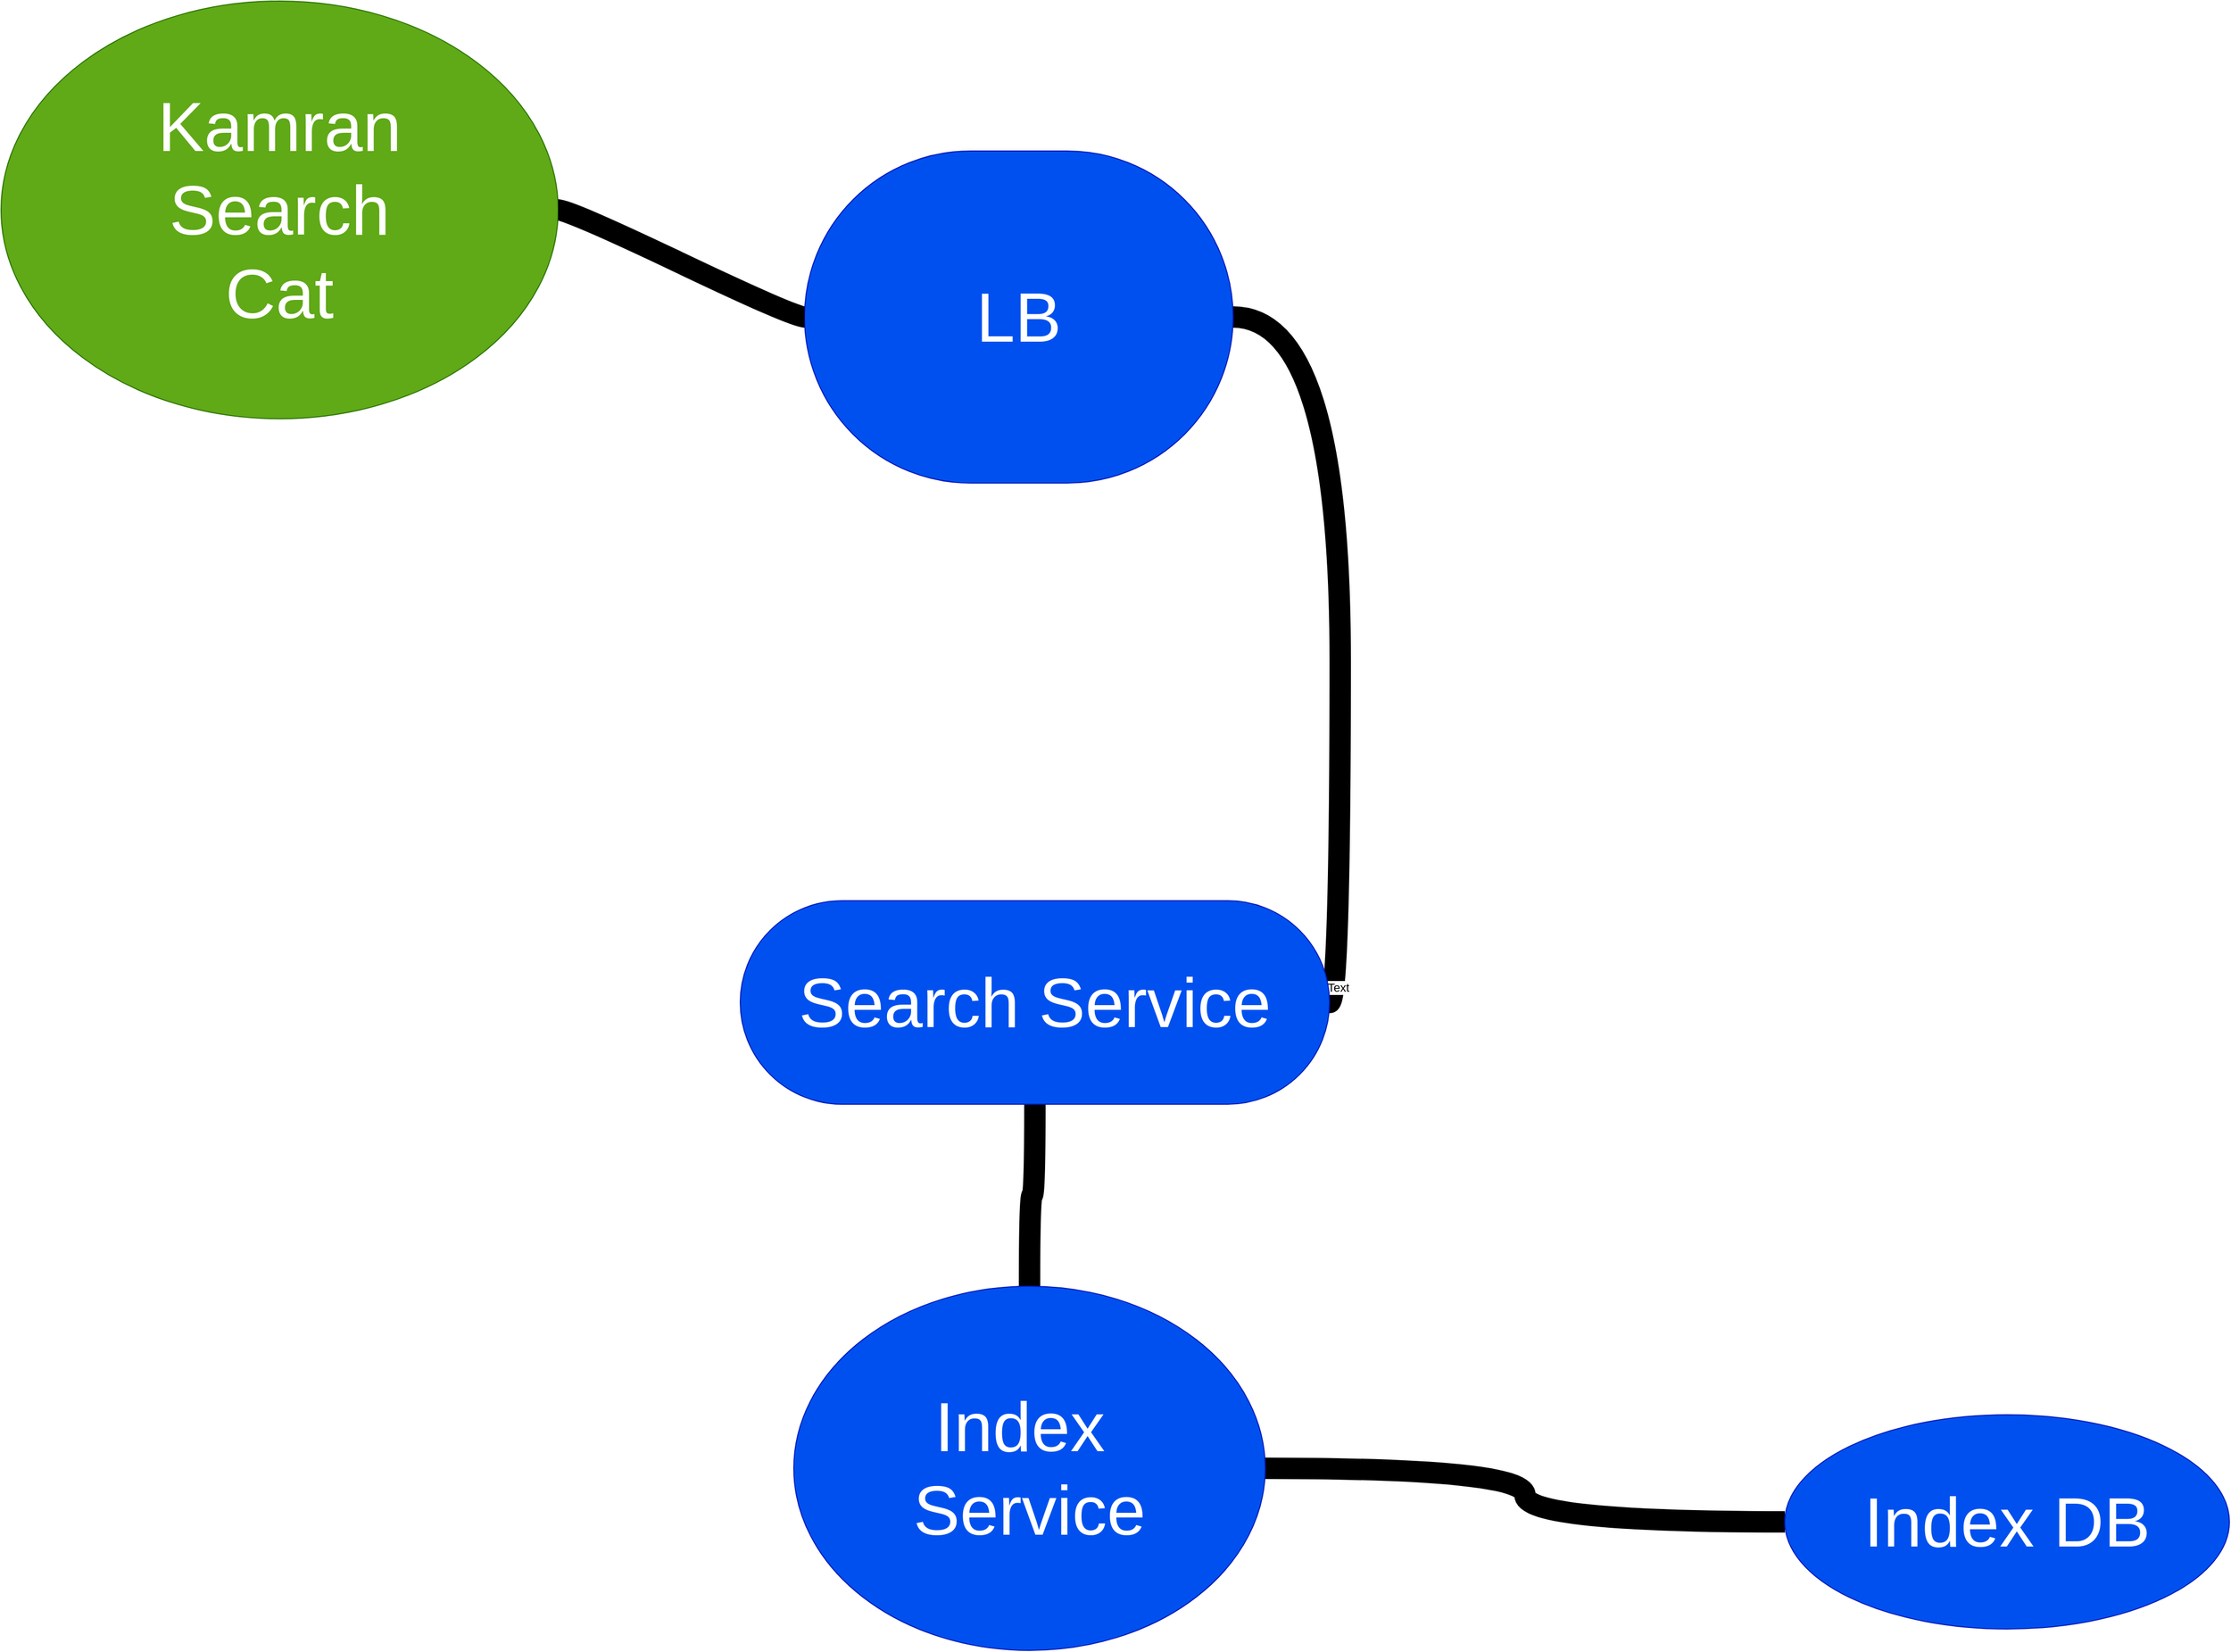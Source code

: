 <mxfile version="27.0.5">
  <diagram name="Page-1" id="BpFGBteJm46t_yusKqQ4">
    <mxGraphModel dx="3576" dy="3028" grid="1" gridSize="10" guides="1" tooltips="1" connect="1" arrows="1" fold="1" page="1" pageScale="1" pageWidth="3000" pageHeight="3000" math="0" shadow="0">
      <root>
        <mxCell id="0" />
        <mxCell id="1" parent="0" />
        <mxCell id="8jDypEb30w-cJy9j20Hk-1" value="Kamran&lt;div&gt;Search&lt;/div&gt;&lt;div&gt;Cat&lt;/div&gt;" style="ellipse;whiteSpace=wrap;html=1;align=center;newEdgeStyle={&quot;edgeStyle&quot;:&quot;entityRelationEdgeStyle&quot;,&quot;startArrow&quot;:&quot;none&quot;,&quot;endArrow&quot;:&quot;none&quot;,&quot;segment&quot;:10,&quot;curved&quot;:1,&quot;sourcePerimeterSpacing&quot;:0,&quot;targetPerimeterSpacing&quot;:0};treeFolding=1;treeMoving=1;fontSize=65;fillColor=#60a917;fontColor=#ffffff;strokeColor=#2D7600;" vertex="1" parent="1">
          <mxGeometry x="300" y="990" width="520" height="390" as="geometry" />
        </mxCell>
        <mxCell id="8jDypEb30w-cJy9j20Hk-7" value="" style="edgeStyle=entityRelationEdgeStyle;rounded=0;orthogonalLoop=1;jettySize=auto;html=1;startArrow=none;endArrow=none;segment=10;curved=1;sourcePerimeterSpacing=0;targetPerimeterSpacing=0;strokeColor=default;strokeWidth=20;align=center;verticalAlign=middle;fontFamily=Helvetica;fontSize=11;fontColor=default;labelBackgroundColor=default;" edge="1" parent="1" source="8jDypEb30w-cJy9j20Hk-4" target="8jDypEb30w-cJy9j20Hk-6">
          <mxGeometry relative="1" as="geometry">
            <Array as="points">
              <mxPoint x="1250" y="1850" />
              <mxPoint x="1940" y="1790" />
            </Array>
          </mxGeometry>
        </mxCell>
        <mxCell id="8jDypEb30w-cJy9j20Hk-13" value="Text" style="edgeLabel;html=1;align=center;verticalAlign=middle;resizable=0;points=[];" vertex="1" connectable="0" parent="8jDypEb30w-cJy9j20Hk-7">
          <mxGeometry x="0.939" y="-2" relative="1" as="geometry">
            <mxPoint y="-1" as="offset" />
          </mxGeometry>
        </mxCell>
        <mxCell id="8jDypEb30w-cJy9j20Hk-4" value="LB" style="whiteSpace=wrap;html=1;rounded=1;arcSize=50;align=center;verticalAlign=middle;strokeWidth=1;autosize=1;spacing=4;treeFolding=1;treeMoving=1;newEdgeStyle={&quot;edgeStyle&quot;:&quot;entityRelationEdgeStyle&quot;,&quot;startArrow&quot;:&quot;none&quot;,&quot;endArrow&quot;:&quot;none&quot;,&quot;segment&quot;:10,&quot;curved&quot;:1,&quot;sourcePerimeterSpacing&quot;:0,&quot;targetPerimeterSpacing&quot;:0};fontSize=65;fillColor=#0050ef;fontColor=#ffffff;strokeColor=#001DBC;" vertex="1" parent="1">
          <mxGeometry x="1050" y="1130" width="400" height="310" as="geometry" />
        </mxCell>
        <mxCell id="8jDypEb30w-cJy9j20Hk-5" value="" style="edgeStyle=entityRelationEdgeStyle;startArrow=none;endArrow=none;segment=10;curved=1;sourcePerimeterSpacing=0;targetPerimeterSpacing=0;rounded=0;strokeWidth=20;" edge="1" target="8jDypEb30w-cJy9j20Hk-4" parent="1" source="8jDypEb30w-cJy9j20Hk-1">
          <mxGeometry relative="1" as="geometry">
            <mxPoint x="1780" y="932" as="sourcePoint" />
          </mxGeometry>
        </mxCell>
        <mxCell id="8jDypEb30w-cJy9j20Hk-9" value="" style="edgeStyle=orthogonalEdgeStyle;rounded=0;orthogonalLoop=1;jettySize=auto;html=1;strokeColor=default;strokeWidth=20;align=center;verticalAlign=middle;fontFamily=Helvetica;fontSize=11;fontColor=default;labelBackgroundColor=default;startArrow=none;endArrow=none;sourcePerimeterSpacing=0;targetPerimeterSpacing=0;curved=1;" edge="1" parent="1" source="8jDypEb30w-cJy9j20Hk-6" target="8jDypEb30w-cJy9j20Hk-8">
          <mxGeometry relative="1" as="geometry" />
        </mxCell>
        <mxCell id="8jDypEb30w-cJy9j20Hk-6" value="Search Service" style="whiteSpace=wrap;html=1;fontSize=65;fillColor=#0050ef;strokeColor=#001DBC;fontColor=#ffffff;rounded=1;arcSize=50;strokeWidth=1;autosize=1;spacing=4;" vertex="1" parent="1">
          <mxGeometry x="990" y="1830" width="550" height="190" as="geometry" />
        </mxCell>
        <mxCell id="8jDypEb30w-cJy9j20Hk-11" value="" style="edgeStyle=orthogonalEdgeStyle;rounded=0;orthogonalLoop=1;jettySize=auto;html=1;strokeColor=default;strokeWidth=20;align=center;verticalAlign=middle;fontFamily=Helvetica;fontSize=11;fontColor=default;labelBackgroundColor=default;startArrow=none;endArrow=none;sourcePerimeterSpacing=0;targetPerimeterSpacing=0;curved=1;" edge="1" parent="1" source="8jDypEb30w-cJy9j20Hk-8" target="8jDypEb30w-cJy9j20Hk-10">
          <mxGeometry relative="1" as="geometry" />
        </mxCell>
        <mxCell id="8jDypEb30w-cJy9j20Hk-8" value="Index&amp;nbsp;&lt;div&gt;Service&lt;/div&gt;" style="ellipse;whiteSpace=wrap;html=1;fontSize=65;fillColor=#0050ef;strokeColor=#001DBC;fontColor=#ffffff;rounded=1;arcSize=50;strokeWidth=1;autosize=1;spacing=4;" vertex="1" parent="1">
          <mxGeometry x="1040" y="2190" width="440" height="340" as="geometry" />
        </mxCell>
        <mxCell id="8jDypEb30w-cJy9j20Hk-10" value="Index DB" style="ellipse;whiteSpace=wrap;html=1;fontSize=65;fillColor=#0050ef;strokeColor=#001DBC;fontColor=#ffffff;rounded=1;arcSize=50;strokeWidth=1;autosize=1;spacing=4;" vertex="1" parent="1">
          <mxGeometry x="1965" y="2310" width="415" height="200" as="geometry" />
        </mxCell>
      </root>
    </mxGraphModel>
  </diagram>
</mxfile>
